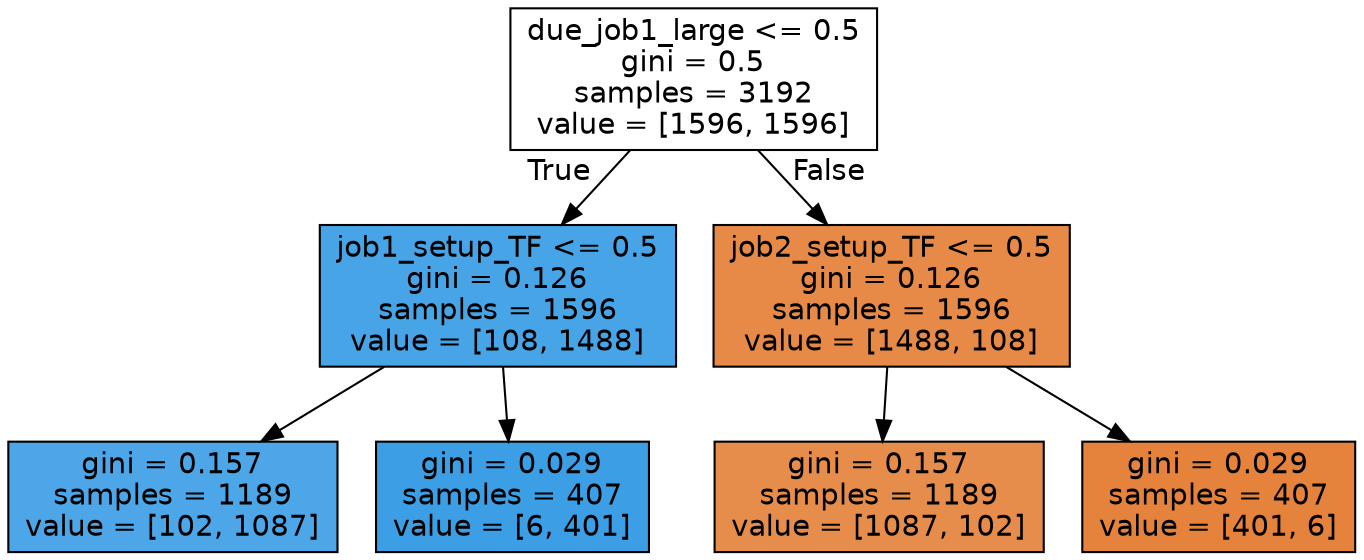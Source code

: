 digraph Tree {
node [shape=box, style="filled", color="black", fontname="helvetica"] ;
edge [fontname="helvetica"] ;
0 [label="due_job1_large <= 0.5\ngini = 0.5\nsamples = 3192\nvalue = [1596, 1596]", fillcolor="#ffffff"] ;
1 [label="job1_setup_TF <= 0.5\ngini = 0.126\nsamples = 1596\nvalue = [108, 1488]", fillcolor="#47a4e7"] ;
0 -> 1 [labeldistance=2.5, labelangle=45, headlabel="True"] ;
2 [label="gini = 0.157\nsamples = 1189\nvalue = [102, 1087]", fillcolor="#4ca6e7"] ;
1 -> 2 ;
3 [label="gini = 0.029\nsamples = 407\nvalue = [6, 401]", fillcolor="#3c9ee5"] ;
1 -> 3 ;
4 [label="job2_setup_TF <= 0.5\ngini = 0.126\nsamples = 1596\nvalue = [1488, 108]", fillcolor="#e78a47"] ;
0 -> 4 [labeldistance=2.5, labelangle=-45, headlabel="False"] ;
5 [label="gini = 0.157\nsamples = 1189\nvalue = [1087, 102]", fillcolor="#e78d4c"] ;
4 -> 5 ;
6 [label="gini = 0.029\nsamples = 407\nvalue = [401, 6]", fillcolor="#e5833c"] ;
4 -> 6 ;
}